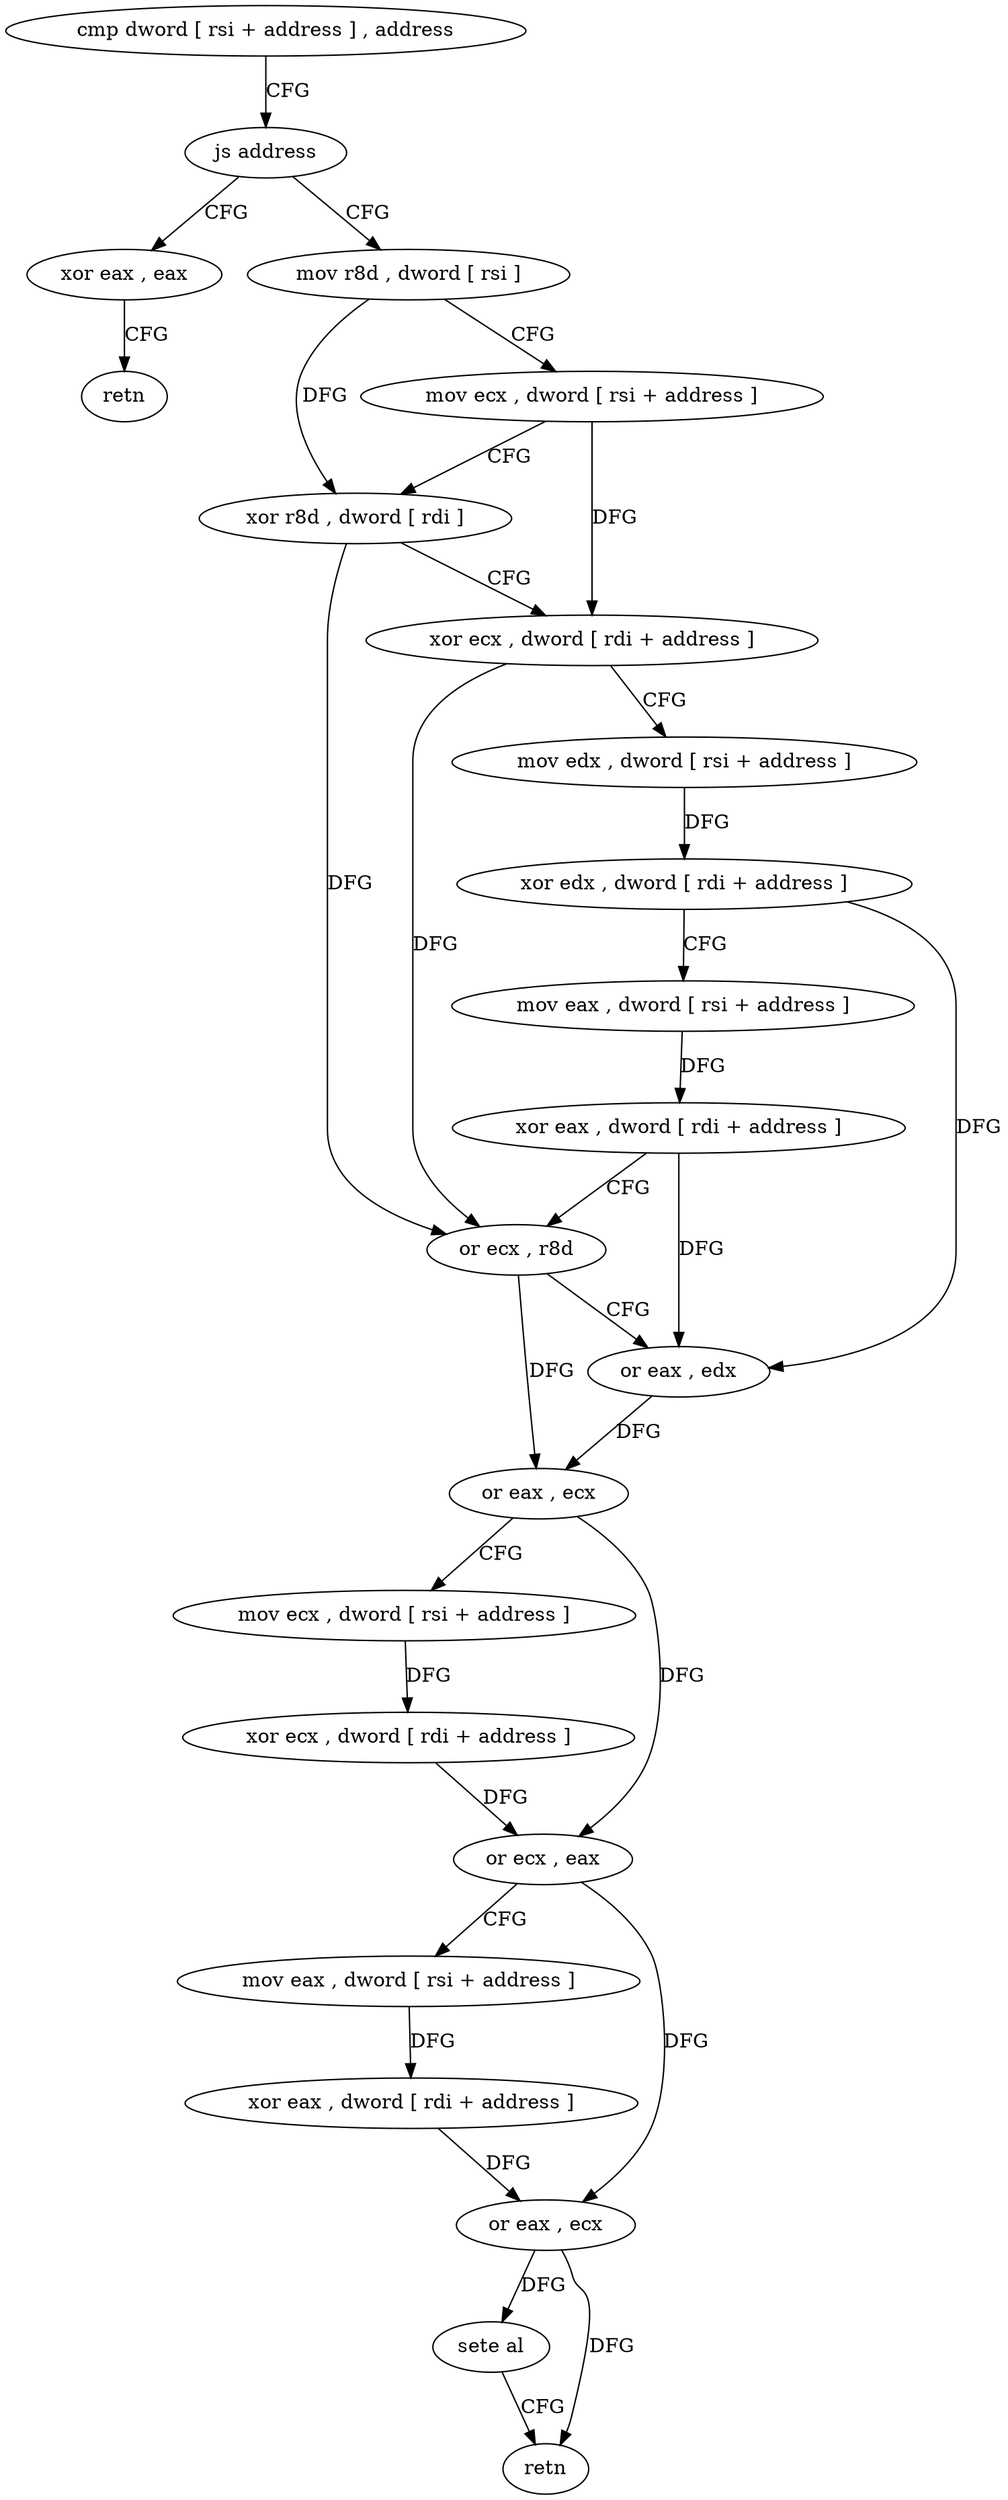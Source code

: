 digraph "func" {
"4294592" [label = "cmp dword [ rsi + address ] , address" ]
"4294596" [label = "js address" ]
"4294649" [label = "xor eax , eax" ]
"4294598" [label = "mov r8d , dword [ rsi ]" ]
"4294651" [label = "retn" ]
"4294601" [label = "mov ecx , dword [ rsi + address ]" ]
"4294604" [label = "xor r8d , dword [ rdi ]" ]
"4294607" [label = "xor ecx , dword [ rdi + address ]" ]
"4294610" [label = "mov edx , dword [ rsi + address ]" ]
"4294613" [label = "xor edx , dword [ rdi + address ]" ]
"4294616" [label = "mov eax , dword [ rsi + address ]" ]
"4294619" [label = "xor eax , dword [ rdi + address ]" ]
"4294622" [label = "or ecx , r8d" ]
"4294625" [label = "or eax , edx" ]
"4294627" [label = "or eax , ecx" ]
"4294629" [label = "mov ecx , dword [ rsi + address ]" ]
"4294632" [label = "xor ecx , dword [ rdi + address ]" ]
"4294635" [label = "or ecx , eax" ]
"4294637" [label = "mov eax , dword [ rsi + address ]" ]
"4294640" [label = "xor eax , dword [ rdi + address ]" ]
"4294643" [label = "or eax , ecx" ]
"4294645" [label = "sete al" ]
"4294648" [label = "retn" ]
"4294592" -> "4294596" [ label = "CFG" ]
"4294596" -> "4294649" [ label = "CFG" ]
"4294596" -> "4294598" [ label = "CFG" ]
"4294649" -> "4294651" [ label = "CFG" ]
"4294598" -> "4294601" [ label = "CFG" ]
"4294598" -> "4294604" [ label = "DFG" ]
"4294601" -> "4294604" [ label = "CFG" ]
"4294601" -> "4294607" [ label = "DFG" ]
"4294604" -> "4294607" [ label = "CFG" ]
"4294604" -> "4294622" [ label = "DFG" ]
"4294607" -> "4294610" [ label = "CFG" ]
"4294607" -> "4294622" [ label = "DFG" ]
"4294610" -> "4294613" [ label = "DFG" ]
"4294613" -> "4294616" [ label = "CFG" ]
"4294613" -> "4294625" [ label = "DFG" ]
"4294616" -> "4294619" [ label = "DFG" ]
"4294619" -> "4294622" [ label = "CFG" ]
"4294619" -> "4294625" [ label = "DFG" ]
"4294622" -> "4294625" [ label = "CFG" ]
"4294622" -> "4294627" [ label = "DFG" ]
"4294625" -> "4294627" [ label = "DFG" ]
"4294627" -> "4294629" [ label = "CFG" ]
"4294627" -> "4294635" [ label = "DFG" ]
"4294629" -> "4294632" [ label = "DFG" ]
"4294632" -> "4294635" [ label = "DFG" ]
"4294635" -> "4294637" [ label = "CFG" ]
"4294635" -> "4294643" [ label = "DFG" ]
"4294637" -> "4294640" [ label = "DFG" ]
"4294640" -> "4294643" [ label = "DFG" ]
"4294643" -> "4294645" [ label = "DFG" ]
"4294643" -> "4294648" [ label = "DFG" ]
"4294645" -> "4294648" [ label = "CFG" ]
}
